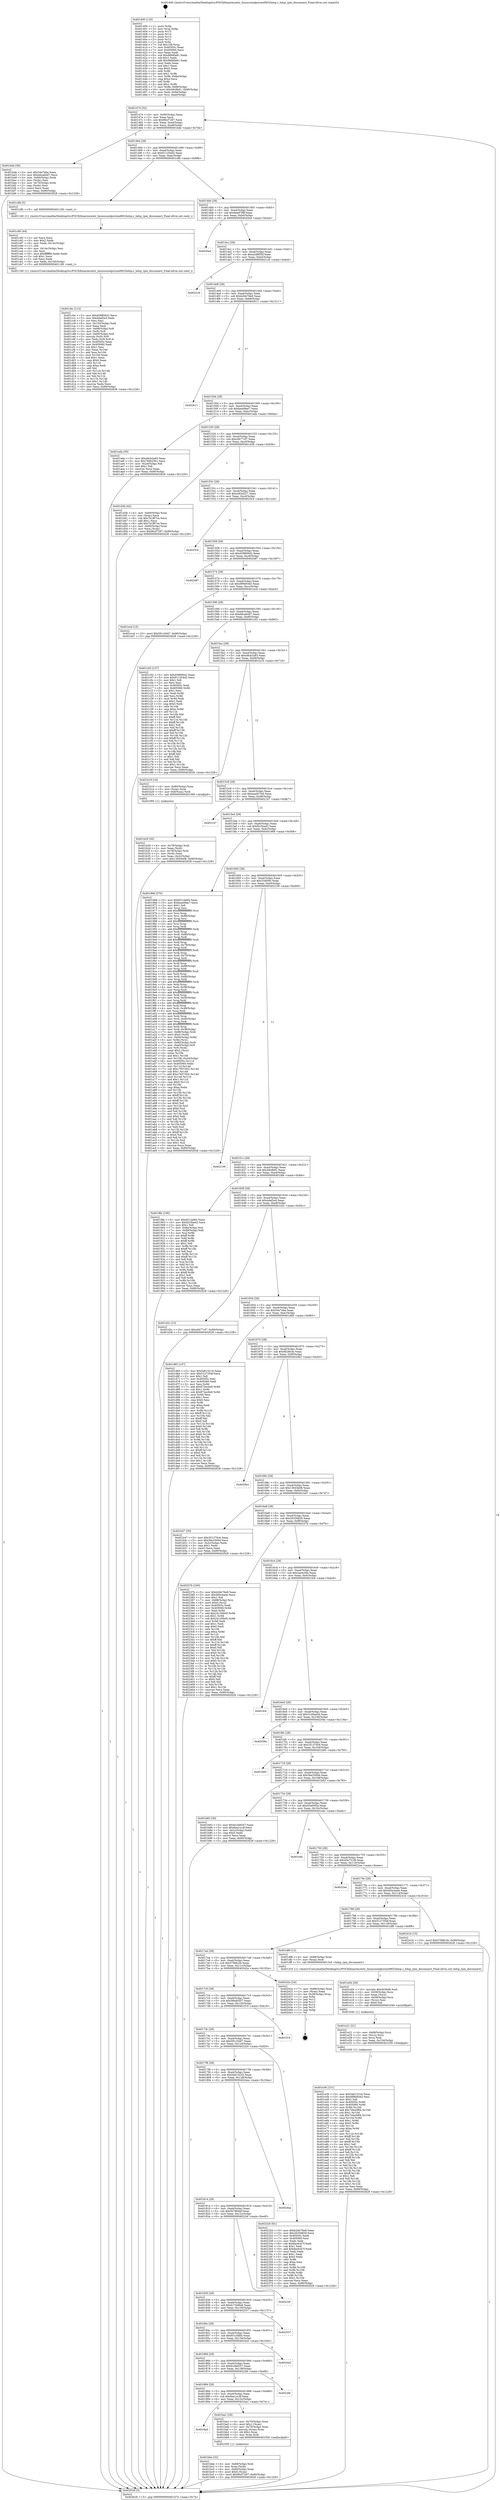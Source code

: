 digraph "0x401400" {
  label = "0x401400 (/mnt/c/Users/mathe/Desktop/tcc/POCII/binaries/extr_linuxsoundpcirme9652hdsp.c_hdsp_rpm_disconnect_Final-ollvm.out::main(0))"
  labelloc = "t"
  node[shape=record]

  Entry [label="",width=0.3,height=0.3,shape=circle,fillcolor=black,style=filled]
  "0x401474" [label="{
     0x401474 [32]\l
     | [instrs]\l
     &nbsp;&nbsp;0x401474 \<+6\>: mov -0x90(%rbp),%eax\l
     &nbsp;&nbsp;0x40147a \<+2\>: mov %eax,%ecx\l
     &nbsp;&nbsp;0x40147c \<+6\>: sub $0x90cf7287,%ecx\l
     &nbsp;&nbsp;0x401482 \<+6\>: mov %eax,-0xa4(%rbp)\l
     &nbsp;&nbsp;0x401488 \<+6\>: mov %ecx,-0xa8(%rbp)\l
     &nbsp;&nbsp;0x40148e \<+6\>: je 0000000000401bde \<main+0x7de\>\l
  }"]
  "0x401bde" [label="{
     0x401bde [36]\l
     | [instrs]\l
     &nbsp;&nbsp;0x401bde \<+5\>: mov $0x54e7eba,%eax\l
     &nbsp;&nbsp;0x401be3 \<+5\>: mov $0xddcab0d7,%ecx\l
     &nbsp;&nbsp;0x401be8 \<+4\>: mov -0x60(%rbp),%rdx\l
     &nbsp;&nbsp;0x401bec \<+2\>: mov (%rdx),%esi\l
     &nbsp;&nbsp;0x401bee \<+4\>: mov -0x70(%rbp),%rdx\l
     &nbsp;&nbsp;0x401bf2 \<+2\>: cmp (%rdx),%esi\l
     &nbsp;&nbsp;0x401bf4 \<+3\>: cmovl %ecx,%eax\l
     &nbsp;&nbsp;0x401bf7 \<+6\>: mov %eax,-0x90(%rbp)\l
     &nbsp;&nbsp;0x401bfd \<+5\>: jmp 0000000000402628 \<main+0x1228\>\l
  }"]
  "0x401494" [label="{
     0x401494 [28]\l
     | [instrs]\l
     &nbsp;&nbsp;0x401494 \<+5\>: jmp 0000000000401499 \<main+0x99\>\l
     &nbsp;&nbsp;0x401499 \<+6\>: mov -0xa4(%rbp),%eax\l
     &nbsp;&nbsp;0x40149f \<+5\>: sub $0x911254d2,%eax\l
     &nbsp;&nbsp;0x4014a4 \<+6\>: mov %eax,-0xac(%rbp)\l
     &nbsp;&nbsp;0x4014aa \<+6\>: je 0000000000401c8b \<main+0x88b\>\l
  }"]
  Exit [label="",width=0.3,height=0.3,shape=circle,fillcolor=black,style=filled,peripheries=2]
  "0x401c8b" [label="{
     0x401c8b [5]\l
     | [instrs]\l
     &nbsp;&nbsp;0x401c8b \<+5\>: call 0000000000401160 \<next_i\>\l
     | [calls]\l
     &nbsp;&nbsp;0x401160 \{1\} (/mnt/c/Users/mathe/Desktop/tcc/POCII/binaries/extr_linuxsoundpcirme9652hdsp.c_hdsp_rpm_disconnect_Final-ollvm.out::next_i)\l
  }"]
  "0x4014b0" [label="{
     0x4014b0 [28]\l
     | [instrs]\l
     &nbsp;&nbsp;0x4014b0 \<+5\>: jmp 00000000004014b5 \<main+0xb5\>\l
     &nbsp;&nbsp;0x4014b5 \<+6\>: mov -0xa4(%rbp),%eax\l
     &nbsp;&nbsp;0x4014bb \<+5\>: sub $0x9ea97f9f,%eax\l
     &nbsp;&nbsp;0x4014c0 \<+6\>: mov %eax,-0xb0(%rbp)\l
     &nbsp;&nbsp;0x4014c6 \<+6\>: je 00000000004020a4 \<main+0xca4\>\l
  }"]
  "0x401e36" [label="{
     0x401e36 [151]\l
     | [instrs]\l
     &nbsp;&nbsp;0x401e36 \<+5\>: mov $0x5a615216,%eax\l
     &nbsp;&nbsp;0x401e3b \<+5\>: mov $0xd99b93d3,%esi\l
     &nbsp;&nbsp;0x401e40 \<+2\>: mov $0x1,%dl\l
     &nbsp;&nbsp;0x401e42 \<+8\>: mov 0x40505c,%r8d\l
     &nbsp;&nbsp;0x401e4a \<+8\>: mov 0x405060,%r9d\l
     &nbsp;&nbsp;0x401e52 \<+3\>: mov %r8d,%r10d\l
     &nbsp;&nbsp;0x401e55 \<+7\>: add $0x7d4a5f94,%r10d\l
     &nbsp;&nbsp;0x401e5c \<+4\>: sub $0x1,%r10d\l
     &nbsp;&nbsp;0x401e60 \<+7\>: sub $0x7d4a5f94,%r10d\l
     &nbsp;&nbsp;0x401e67 \<+4\>: imul %r10d,%r8d\l
     &nbsp;&nbsp;0x401e6b \<+4\>: and $0x1,%r8d\l
     &nbsp;&nbsp;0x401e6f \<+4\>: cmp $0x0,%r8d\l
     &nbsp;&nbsp;0x401e73 \<+4\>: sete %r11b\l
     &nbsp;&nbsp;0x401e77 \<+4\>: cmp $0xa,%r9d\l
     &nbsp;&nbsp;0x401e7b \<+3\>: setl %bl\l
     &nbsp;&nbsp;0x401e7e \<+3\>: mov %r11b,%r14b\l
     &nbsp;&nbsp;0x401e81 \<+4\>: xor $0xff,%r14b\l
     &nbsp;&nbsp;0x401e85 \<+3\>: mov %bl,%r15b\l
     &nbsp;&nbsp;0x401e88 \<+4\>: xor $0xff,%r15b\l
     &nbsp;&nbsp;0x401e8c \<+3\>: xor $0x1,%dl\l
     &nbsp;&nbsp;0x401e8f \<+3\>: mov %r14b,%r12b\l
     &nbsp;&nbsp;0x401e92 \<+4\>: and $0xff,%r12b\l
     &nbsp;&nbsp;0x401e96 \<+3\>: and %dl,%r11b\l
     &nbsp;&nbsp;0x401e99 \<+3\>: mov %r15b,%r13b\l
     &nbsp;&nbsp;0x401e9c \<+4\>: and $0xff,%r13b\l
     &nbsp;&nbsp;0x401ea0 \<+2\>: and %dl,%bl\l
     &nbsp;&nbsp;0x401ea2 \<+3\>: or %r11b,%r12b\l
     &nbsp;&nbsp;0x401ea5 \<+3\>: or %bl,%r13b\l
     &nbsp;&nbsp;0x401ea8 \<+3\>: xor %r13b,%r12b\l
     &nbsp;&nbsp;0x401eab \<+3\>: or %r15b,%r14b\l
     &nbsp;&nbsp;0x401eae \<+4\>: xor $0xff,%r14b\l
     &nbsp;&nbsp;0x401eb2 \<+3\>: or $0x1,%dl\l
     &nbsp;&nbsp;0x401eb5 \<+3\>: and %dl,%r14b\l
     &nbsp;&nbsp;0x401eb8 \<+3\>: or %r14b,%r12b\l
     &nbsp;&nbsp;0x401ebb \<+4\>: test $0x1,%r12b\l
     &nbsp;&nbsp;0x401ebf \<+3\>: cmovne %esi,%eax\l
     &nbsp;&nbsp;0x401ec2 \<+6\>: mov %eax,-0x90(%rbp)\l
     &nbsp;&nbsp;0x401ec8 \<+5\>: jmp 0000000000402628 \<main+0x1228\>\l
  }"]
  "0x4020a4" [label="{
     0x4020a4\l
  }", style=dashed]
  "0x4014cc" [label="{
     0x4014cc [28]\l
     | [instrs]\l
     &nbsp;&nbsp;0x4014cc \<+5\>: jmp 00000000004014d1 \<main+0xd1\>\l
     &nbsp;&nbsp;0x4014d1 \<+6\>: mov -0xa4(%rbp),%eax\l
     &nbsp;&nbsp;0x4014d7 \<+5\>: sub $0xa2d9f55f,%eax\l
     &nbsp;&nbsp;0x4014dc \<+6\>: mov %eax,-0xb4(%rbp)\l
     &nbsp;&nbsp;0x4014e2 \<+6\>: je 00000000004021c6 \<main+0xdc6\>\l
  }"]
  "0x401e21" [label="{
     0x401e21 [21]\l
     | [instrs]\l
     &nbsp;&nbsp;0x401e21 \<+4\>: mov -0x68(%rbp),%rcx\l
     &nbsp;&nbsp;0x401e25 \<+3\>: mov (%rcx),%rcx\l
     &nbsp;&nbsp;0x401e28 \<+3\>: mov %rcx,%rdi\l
     &nbsp;&nbsp;0x401e2b \<+6\>: mov %eax,-0x154(%rbp)\l
     &nbsp;&nbsp;0x401e31 \<+5\>: call 0000000000401030 \<free@plt\>\l
     | [calls]\l
     &nbsp;&nbsp;0x401030 \{1\} (unknown)\l
  }"]
  "0x4021c6" [label="{
     0x4021c6\l
  }", style=dashed]
  "0x4014e8" [label="{
     0x4014e8 [28]\l
     | [instrs]\l
     &nbsp;&nbsp;0x4014e8 \<+5\>: jmp 00000000004014ed \<main+0xed\>\l
     &nbsp;&nbsp;0x4014ed \<+6\>: mov -0xa4(%rbp),%eax\l
     &nbsp;&nbsp;0x4014f3 \<+5\>: sub $0xb2bb76e9,%eax\l
     &nbsp;&nbsp;0x4014f8 \<+6\>: mov %eax,-0xb8(%rbp)\l
     &nbsp;&nbsp;0x4014fe \<+6\>: je 0000000000402611 \<main+0x1211\>\l
  }"]
  "0x401e04" [label="{
     0x401e04 [29]\l
     | [instrs]\l
     &nbsp;&nbsp;0x401e04 \<+10\>: movabs $0x4030d6,%rdi\l
     &nbsp;&nbsp;0x401e0e \<+4\>: mov -0x58(%rbp),%rcx\l
     &nbsp;&nbsp;0x401e12 \<+2\>: mov %eax,(%rcx)\l
     &nbsp;&nbsp;0x401e14 \<+4\>: mov -0x58(%rbp),%rcx\l
     &nbsp;&nbsp;0x401e18 \<+2\>: mov (%rcx),%esi\l
     &nbsp;&nbsp;0x401e1a \<+2\>: mov $0x0,%al\l
     &nbsp;&nbsp;0x401e1c \<+5\>: call 0000000000401040 \<printf@plt\>\l
     | [calls]\l
     &nbsp;&nbsp;0x401040 \{1\} (unknown)\l
  }"]
  "0x402611" [label="{
     0x402611\l
  }", style=dashed]
  "0x401504" [label="{
     0x401504 [28]\l
     | [instrs]\l
     &nbsp;&nbsp;0x401504 \<+5\>: jmp 0000000000401509 \<main+0x109\>\l
     &nbsp;&nbsp;0x401509 \<+6\>: mov -0xa4(%rbp),%eax\l
     &nbsp;&nbsp;0x40150f \<+5\>: sub $0xbea09ee7,%eax\l
     &nbsp;&nbsp;0x401514 \<+6\>: mov %eax,-0xbc(%rbp)\l
     &nbsp;&nbsp;0x40151a \<+6\>: je 0000000000401ada \<main+0x6da\>\l
  }"]
  "0x401cbc" [label="{
     0x401cbc [112]\l
     | [instrs]\l
     &nbsp;&nbsp;0x401cbc \<+5\>: mov $0xd3980642,%ecx\l
     &nbsp;&nbsp;0x401cc1 \<+5\>: mov $0x4daf2e4,%edx\l
     &nbsp;&nbsp;0x401cc6 \<+2\>: xor %esi,%esi\l
     &nbsp;&nbsp;0x401cc8 \<+6\>: mov -0x150(%rbp),%edi\l
     &nbsp;&nbsp;0x401cce \<+3\>: imul %eax,%edi\l
     &nbsp;&nbsp;0x401cd1 \<+4\>: mov -0x68(%rbp),%r8\l
     &nbsp;&nbsp;0x401cd5 \<+3\>: mov (%r8),%r8\l
     &nbsp;&nbsp;0x401cd8 \<+4\>: mov -0x60(%rbp),%r9\l
     &nbsp;&nbsp;0x401cdc \<+3\>: movslq (%r9),%r9\l
     &nbsp;&nbsp;0x401cdf \<+4\>: mov %edi,(%r8,%r9,4)\l
     &nbsp;&nbsp;0x401ce3 \<+7\>: mov 0x40505c,%eax\l
     &nbsp;&nbsp;0x401cea \<+7\>: mov 0x405060,%edi\l
     &nbsp;&nbsp;0x401cf1 \<+3\>: sub $0x1,%esi\l
     &nbsp;&nbsp;0x401cf4 \<+3\>: mov %eax,%r10d\l
     &nbsp;&nbsp;0x401cf7 \<+3\>: add %esi,%r10d\l
     &nbsp;&nbsp;0x401cfa \<+4\>: imul %r10d,%eax\l
     &nbsp;&nbsp;0x401cfe \<+3\>: and $0x1,%eax\l
     &nbsp;&nbsp;0x401d01 \<+3\>: cmp $0x0,%eax\l
     &nbsp;&nbsp;0x401d04 \<+4\>: sete %r11b\l
     &nbsp;&nbsp;0x401d08 \<+3\>: cmp $0xa,%edi\l
     &nbsp;&nbsp;0x401d0b \<+3\>: setl %bl\l
     &nbsp;&nbsp;0x401d0e \<+3\>: mov %r11b,%r14b\l
     &nbsp;&nbsp;0x401d11 \<+3\>: and %bl,%r14b\l
     &nbsp;&nbsp;0x401d14 \<+3\>: xor %bl,%r11b\l
     &nbsp;&nbsp;0x401d17 \<+3\>: or %r11b,%r14b\l
     &nbsp;&nbsp;0x401d1a \<+4\>: test $0x1,%r14b\l
     &nbsp;&nbsp;0x401d1e \<+3\>: cmovne %edx,%ecx\l
     &nbsp;&nbsp;0x401d21 \<+6\>: mov %ecx,-0x90(%rbp)\l
     &nbsp;&nbsp;0x401d27 \<+5\>: jmp 0000000000402628 \<main+0x1228\>\l
  }"]
  "0x401ada" [label="{
     0x401ada [30]\l
     | [instrs]\l
     &nbsp;&nbsp;0x401ada \<+5\>: mov $0xe8cb2a83,%eax\l
     &nbsp;&nbsp;0x401adf \<+5\>: mov $0x79db2561,%ecx\l
     &nbsp;&nbsp;0x401ae4 \<+3\>: mov -0x2d(%rbp),%dl\l
     &nbsp;&nbsp;0x401ae7 \<+3\>: test $0x1,%dl\l
     &nbsp;&nbsp;0x401aea \<+3\>: cmovne %ecx,%eax\l
     &nbsp;&nbsp;0x401aed \<+6\>: mov %eax,-0x90(%rbp)\l
     &nbsp;&nbsp;0x401af3 \<+5\>: jmp 0000000000402628 \<main+0x1228\>\l
  }"]
  "0x401520" [label="{
     0x401520 [28]\l
     | [instrs]\l
     &nbsp;&nbsp;0x401520 \<+5\>: jmp 0000000000401525 \<main+0x125\>\l
     &nbsp;&nbsp;0x401525 \<+6\>: mov -0xa4(%rbp),%eax\l
     &nbsp;&nbsp;0x40152b \<+5\>: sub $0xc9477cf7,%eax\l
     &nbsp;&nbsp;0x401530 \<+6\>: mov %eax,-0xc0(%rbp)\l
     &nbsp;&nbsp;0x401536 \<+6\>: je 0000000000401d3b \<main+0x93b\>\l
  }"]
  "0x401c90" [label="{
     0x401c90 [44]\l
     | [instrs]\l
     &nbsp;&nbsp;0x401c90 \<+2\>: xor %ecx,%ecx\l
     &nbsp;&nbsp;0x401c92 \<+5\>: mov $0x2,%edx\l
     &nbsp;&nbsp;0x401c97 \<+6\>: mov %edx,-0x14c(%rbp)\l
     &nbsp;&nbsp;0x401c9d \<+1\>: cltd\l
     &nbsp;&nbsp;0x401c9e \<+6\>: mov -0x14c(%rbp),%esi\l
     &nbsp;&nbsp;0x401ca4 \<+2\>: idiv %esi\l
     &nbsp;&nbsp;0x401ca6 \<+6\>: imul $0xfffffffe,%edx,%edx\l
     &nbsp;&nbsp;0x401cac \<+3\>: sub $0x1,%ecx\l
     &nbsp;&nbsp;0x401caf \<+2\>: sub %ecx,%edx\l
     &nbsp;&nbsp;0x401cb1 \<+6\>: mov %edx,-0x150(%rbp)\l
     &nbsp;&nbsp;0x401cb7 \<+5\>: call 0000000000401160 \<next_i\>\l
     | [calls]\l
     &nbsp;&nbsp;0x401160 \{1\} (/mnt/c/Users/mathe/Desktop/tcc/POCII/binaries/extr_linuxsoundpcirme9652hdsp.c_hdsp_rpm_disconnect_Final-ollvm.out::next_i)\l
  }"]
  "0x401d3b" [label="{
     0x401d3b [42]\l
     | [instrs]\l
     &nbsp;&nbsp;0x401d3b \<+4\>: mov -0x60(%rbp),%rax\l
     &nbsp;&nbsp;0x401d3f \<+2\>: mov (%rax),%ecx\l
     &nbsp;&nbsp;0x401d41 \<+6\>: sub $0x7b1f87ce,%ecx\l
     &nbsp;&nbsp;0x401d47 \<+3\>: add $0x1,%ecx\l
     &nbsp;&nbsp;0x401d4a \<+6\>: add $0x7b1f87ce,%ecx\l
     &nbsp;&nbsp;0x401d50 \<+4\>: mov -0x60(%rbp),%rax\l
     &nbsp;&nbsp;0x401d54 \<+2\>: mov %ecx,(%rax)\l
     &nbsp;&nbsp;0x401d56 \<+10\>: movl $0x90cf7287,-0x90(%rbp)\l
     &nbsp;&nbsp;0x401d60 \<+5\>: jmp 0000000000402628 \<main+0x1228\>\l
  }"]
  "0x40153c" [label="{
     0x40153c [28]\l
     | [instrs]\l
     &nbsp;&nbsp;0x40153c \<+5\>: jmp 0000000000401541 \<main+0x141\>\l
     &nbsp;&nbsp;0x401541 \<+6\>: mov -0xa4(%rbp),%eax\l
     &nbsp;&nbsp;0x401547 \<+5\>: sub $0xce62d227,%eax\l
     &nbsp;&nbsp;0x40154c \<+6\>: mov %eax,-0xc4(%rbp)\l
     &nbsp;&nbsp;0x401552 \<+6\>: je 00000000004025c4 \<main+0x11c4\>\l
  }"]
  "0x401bbe" [label="{
     0x401bbe [32]\l
     | [instrs]\l
     &nbsp;&nbsp;0x401bbe \<+4\>: mov -0x68(%rbp),%rdi\l
     &nbsp;&nbsp;0x401bc2 \<+3\>: mov %rax,(%rdi)\l
     &nbsp;&nbsp;0x401bc5 \<+4\>: mov -0x60(%rbp),%rax\l
     &nbsp;&nbsp;0x401bc9 \<+6\>: movl $0x0,(%rax)\l
     &nbsp;&nbsp;0x401bcf \<+10\>: movl $0x90cf7287,-0x90(%rbp)\l
     &nbsp;&nbsp;0x401bd9 \<+5\>: jmp 0000000000402628 \<main+0x1228\>\l
  }"]
  "0x4025c4" [label="{
     0x4025c4\l
  }", style=dashed]
  "0x401558" [label="{
     0x401558 [28]\l
     | [instrs]\l
     &nbsp;&nbsp;0x401558 \<+5\>: jmp 000000000040155d \<main+0x15d\>\l
     &nbsp;&nbsp;0x40155d \<+6\>: mov -0xa4(%rbp),%eax\l
     &nbsp;&nbsp;0x401563 \<+5\>: sub $0xd3980642,%eax\l
     &nbsp;&nbsp;0x401568 \<+6\>: mov %eax,-0xc8(%rbp)\l
     &nbsp;&nbsp;0x40156e \<+6\>: je 0000000000402487 \<main+0x1087\>\l
  }"]
  "0x4018a0" [label="{
     0x4018a0\l
  }", style=dashed]
  "0x402487" [label="{
     0x402487\l
  }", style=dashed]
  "0x401574" [label="{
     0x401574 [28]\l
     | [instrs]\l
     &nbsp;&nbsp;0x401574 \<+5\>: jmp 0000000000401579 \<main+0x179\>\l
     &nbsp;&nbsp;0x401579 \<+6\>: mov -0xa4(%rbp),%eax\l
     &nbsp;&nbsp;0x40157f \<+5\>: sub $0xd99b93d3,%eax\l
     &nbsp;&nbsp;0x401584 \<+6\>: mov %eax,-0xcc(%rbp)\l
     &nbsp;&nbsp;0x40158a \<+6\>: je 0000000000401ecd \<main+0xacd\>\l
  }"]
  "0x401ba1" [label="{
     0x401ba1 [29]\l
     | [instrs]\l
     &nbsp;&nbsp;0x401ba1 \<+4\>: mov -0x70(%rbp),%rax\l
     &nbsp;&nbsp;0x401ba5 \<+6\>: movl $0x1,(%rax)\l
     &nbsp;&nbsp;0x401bab \<+4\>: mov -0x70(%rbp),%rax\l
     &nbsp;&nbsp;0x401baf \<+3\>: movslq (%rax),%rax\l
     &nbsp;&nbsp;0x401bb2 \<+4\>: shl $0x2,%rax\l
     &nbsp;&nbsp;0x401bb6 \<+3\>: mov %rax,%rdi\l
     &nbsp;&nbsp;0x401bb9 \<+5\>: call 0000000000401050 \<malloc@plt\>\l
     | [calls]\l
     &nbsp;&nbsp;0x401050 \{1\} (unknown)\l
  }"]
  "0x401ecd" [label="{
     0x401ecd [15]\l
     | [instrs]\l
     &nbsp;&nbsp;0x401ecd \<+10\>: movl $0x591c5d47,-0x90(%rbp)\l
     &nbsp;&nbsp;0x401ed7 \<+5\>: jmp 0000000000402628 \<main+0x1228\>\l
  }"]
  "0x401590" [label="{
     0x401590 [28]\l
     | [instrs]\l
     &nbsp;&nbsp;0x401590 \<+5\>: jmp 0000000000401595 \<main+0x195\>\l
     &nbsp;&nbsp;0x401595 \<+6\>: mov -0xa4(%rbp),%eax\l
     &nbsp;&nbsp;0x40159b \<+5\>: sub $0xddcab0d7,%eax\l
     &nbsp;&nbsp;0x4015a0 \<+6\>: mov %eax,-0xd0(%rbp)\l
     &nbsp;&nbsp;0x4015a6 \<+6\>: je 0000000000401c02 \<main+0x802\>\l
  }"]
  "0x401884" [label="{
     0x401884 [28]\l
     | [instrs]\l
     &nbsp;&nbsp;0x401884 \<+5\>: jmp 0000000000401889 \<main+0x489\>\l
     &nbsp;&nbsp;0x401889 \<+6\>: mov -0xa4(%rbp),%eax\l
     &nbsp;&nbsp;0x40188f \<+5\>: sub $0x6ea1cc3f,%eax\l
     &nbsp;&nbsp;0x401894 \<+6\>: mov %eax,-0x13c(%rbp)\l
     &nbsp;&nbsp;0x40189a \<+6\>: je 0000000000401ba1 \<main+0x7a1\>\l
  }"]
  "0x401c02" [label="{
     0x401c02 [137]\l
     | [instrs]\l
     &nbsp;&nbsp;0x401c02 \<+5\>: mov $0xd3980642,%eax\l
     &nbsp;&nbsp;0x401c07 \<+5\>: mov $0x911254d2,%ecx\l
     &nbsp;&nbsp;0x401c0c \<+2\>: mov $0x1,%dl\l
     &nbsp;&nbsp;0x401c0e \<+2\>: xor %esi,%esi\l
     &nbsp;&nbsp;0x401c10 \<+7\>: mov 0x40505c,%edi\l
     &nbsp;&nbsp;0x401c17 \<+8\>: mov 0x405060,%r8d\l
     &nbsp;&nbsp;0x401c1f \<+3\>: sub $0x1,%esi\l
     &nbsp;&nbsp;0x401c22 \<+3\>: mov %edi,%r9d\l
     &nbsp;&nbsp;0x401c25 \<+3\>: add %esi,%r9d\l
     &nbsp;&nbsp;0x401c28 \<+4\>: imul %r9d,%edi\l
     &nbsp;&nbsp;0x401c2c \<+3\>: and $0x1,%edi\l
     &nbsp;&nbsp;0x401c2f \<+3\>: cmp $0x0,%edi\l
     &nbsp;&nbsp;0x401c32 \<+4\>: sete %r10b\l
     &nbsp;&nbsp;0x401c36 \<+4\>: cmp $0xa,%r8d\l
     &nbsp;&nbsp;0x401c3a \<+4\>: setl %r11b\l
     &nbsp;&nbsp;0x401c3e \<+3\>: mov %r10b,%bl\l
     &nbsp;&nbsp;0x401c41 \<+3\>: xor $0xff,%bl\l
     &nbsp;&nbsp;0x401c44 \<+3\>: mov %r11b,%r14b\l
     &nbsp;&nbsp;0x401c47 \<+4\>: xor $0xff,%r14b\l
     &nbsp;&nbsp;0x401c4b \<+3\>: xor $0x1,%dl\l
     &nbsp;&nbsp;0x401c4e \<+3\>: mov %bl,%r15b\l
     &nbsp;&nbsp;0x401c51 \<+4\>: and $0xff,%r15b\l
     &nbsp;&nbsp;0x401c55 \<+3\>: and %dl,%r10b\l
     &nbsp;&nbsp;0x401c58 \<+3\>: mov %r14b,%r12b\l
     &nbsp;&nbsp;0x401c5b \<+4\>: and $0xff,%r12b\l
     &nbsp;&nbsp;0x401c5f \<+3\>: and %dl,%r11b\l
     &nbsp;&nbsp;0x401c62 \<+3\>: or %r10b,%r15b\l
     &nbsp;&nbsp;0x401c65 \<+3\>: or %r11b,%r12b\l
     &nbsp;&nbsp;0x401c68 \<+3\>: xor %r12b,%r15b\l
     &nbsp;&nbsp;0x401c6b \<+3\>: or %r14b,%bl\l
     &nbsp;&nbsp;0x401c6e \<+3\>: xor $0xff,%bl\l
     &nbsp;&nbsp;0x401c71 \<+3\>: or $0x1,%dl\l
     &nbsp;&nbsp;0x401c74 \<+2\>: and %dl,%bl\l
     &nbsp;&nbsp;0x401c76 \<+3\>: or %bl,%r15b\l
     &nbsp;&nbsp;0x401c79 \<+4\>: test $0x1,%r15b\l
     &nbsp;&nbsp;0x401c7d \<+3\>: cmovne %ecx,%eax\l
     &nbsp;&nbsp;0x401c80 \<+6\>: mov %eax,-0x90(%rbp)\l
     &nbsp;&nbsp;0x401c86 \<+5\>: jmp 0000000000402628 \<main+0x1228\>\l
  }"]
  "0x4015ac" [label="{
     0x4015ac [28]\l
     | [instrs]\l
     &nbsp;&nbsp;0x4015ac \<+5\>: jmp 00000000004015b1 \<main+0x1b1\>\l
     &nbsp;&nbsp;0x4015b1 \<+6\>: mov -0xa4(%rbp),%eax\l
     &nbsp;&nbsp;0x4015b7 \<+5\>: sub $0xe8cb2a83,%eax\l
     &nbsp;&nbsp;0x4015bc \<+6\>: mov %eax,-0xd4(%rbp)\l
     &nbsp;&nbsp;0x4015c2 \<+6\>: je 0000000000401b19 \<main+0x719\>\l
  }"]
  "0x4022fd" [label="{
     0x4022fd\l
  }", style=dashed]
  "0x401b19" [label="{
     0x401b19 [16]\l
     | [instrs]\l
     &nbsp;&nbsp;0x401b19 \<+4\>: mov -0x80(%rbp),%rax\l
     &nbsp;&nbsp;0x401b1d \<+3\>: mov (%rax),%rax\l
     &nbsp;&nbsp;0x401b20 \<+4\>: mov 0x8(%rax),%rdi\l
     &nbsp;&nbsp;0x401b24 \<+5\>: call 0000000000401060 \<atoi@plt\>\l
     | [calls]\l
     &nbsp;&nbsp;0x401060 \{1\} (unknown)\l
  }"]
  "0x4015c8" [label="{
     0x4015c8 [28]\l
     | [instrs]\l
     &nbsp;&nbsp;0x4015c8 \<+5\>: jmp 00000000004015cd \<main+0x1cd\>\l
     &nbsp;&nbsp;0x4015cd \<+6\>: mov -0xa4(%rbp),%eax\l
     &nbsp;&nbsp;0x4015d3 \<+5\>: sub $0xeae927e6,%eax\l
     &nbsp;&nbsp;0x4015d8 \<+6\>: mov %eax,-0xd8(%rbp)\l
     &nbsp;&nbsp;0x4015de \<+6\>: je 00000000004021b7 \<main+0xdb7\>\l
  }"]
  "0x401868" [label="{
     0x401868 [28]\l
     | [instrs]\l
     &nbsp;&nbsp;0x401868 \<+5\>: jmp 000000000040186d \<main+0x46d\>\l
     &nbsp;&nbsp;0x40186d \<+6\>: mov -0xa4(%rbp),%eax\l
     &nbsp;&nbsp;0x401873 \<+5\>: sub $0x6c2b6557,%eax\l
     &nbsp;&nbsp;0x401878 \<+6\>: mov %eax,-0x138(%rbp)\l
     &nbsp;&nbsp;0x40187e \<+6\>: je 00000000004022fd \<main+0xefd\>\l
  }"]
  "0x4021b7" [label="{
     0x4021b7\l
  }", style=dashed]
  "0x4015e4" [label="{
     0x4015e4 [28]\l
     | [instrs]\l
     &nbsp;&nbsp;0x4015e4 \<+5\>: jmp 00000000004015e9 \<main+0x1e9\>\l
     &nbsp;&nbsp;0x4015e9 \<+6\>: mov -0xa4(%rbp),%eax\l
     &nbsp;&nbsp;0x4015ef \<+5\>: sub $0xf2c5ba42,%eax\l
     &nbsp;&nbsp;0x4015f4 \<+6\>: mov %eax,-0xdc(%rbp)\l
     &nbsp;&nbsp;0x4015fa \<+6\>: je 0000000000401968 \<main+0x568\>\l
  }"]
  "0x402442" [label="{
     0x402442\l
  }", style=dashed]
  "0x401968" [label="{
     0x401968 [370]\l
     | [instrs]\l
     &nbsp;&nbsp;0x401968 \<+5\>: mov $0x651cbfd4,%eax\l
     &nbsp;&nbsp;0x40196d \<+5\>: mov $0xbea09ee7,%ecx\l
     &nbsp;&nbsp;0x401972 \<+2\>: mov $0x1,%dl\l
     &nbsp;&nbsp;0x401974 \<+3\>: mov %rsp,%rsi\l
     &nbsp;&nbsp;0x401977 \<+4\>: add $0xfffffffffffffff0,%rsi\l
     &nbsp;&nbsp;0x40197b \<+3\>: mov %rsi,%rsp\l
     &nbsp;&nbsp;0x40197e \<+7\>: mov %rsi,-0x88(%rbp)\l
     &nbsp;&nbsp;0x401985 \<+3\>: mov %rsp,%rsi\l
     &nbsp;&nbsp;0x401988 \<+4\>: add $0xfffffffffffffff0,%rsi\l
     &nbsp;&nbsp;0x40198c \<+3\>: mov %rsi,%rsp\l
     &nbsp;&nbsp;0x40198f \<+3\>: mov %rsp,%rdi\l
     &nbsp;&nbsp;0x401992 \<+4\>: add $0xfffffffffffffff0,%rdi\l
     &nbsp;&nbsp;0x401996 \<+3\>: mov %rdi,%rsp\l
     &nbsp;&nbsp;0x401999 \<+4\>: mov %rdi,-0x80(%rbp)\l
     &nbsp;&nbsp;0x40199d \<+3\>: mov %rsp,%rdi\l
     &nbsp;&nbsp;0x4019a0 \<+4\>: add $0xfffffffffffffff0,%rdi\l
     &nbsp;&nbsp;0x4019a4 \<+3\>: mov %rdi,%rsp\l
     &nbsp;&nbsp;0x4019a7 \<+4\>: mov %rdi,-0x78(%rbp)\l
     &nbsp;&nbsp;0x4019ab \<+3\>: mov %rsp,%rdi\l
     &nbsp;&nbsp;0x4019ae \<+4\>: add $0xfffffffffffffff0,%rdi\l
     &nbsp;&nbsp;0x4019b2 \<+3\>: mov %rdi,%rsp\l
     &nbsp;&nbsp;0x4019b5 \<+4\>: mov %rdi,-0x70(%rbp)\l
     &nbsp;&nbsp;0x4019b9 \<+3\>: mov %rsp,%rdi\l
     &nbsp;&nbsp;0x4019bc \<+4\>: add $0xfffffffffffffff0,%rdi\l
     &nbsp;&nbsp;0x4019c0 \<+3\>: mov %rdi,%rsp\l
     &nbsp;&nbsp;0x4019c3 \<+4\>: mov %rdi,-0x68(%rbp)\l
     &nbsp;&nbsp;0x4019c7 \<+3\>: mov %rsp,%rdi\l
     &nbsp;&nbsp;0x4019ca \<+4\>: add $0xfffffffffffffff0,%rdi\l
     &nbsp;&nbsp;0x4019ce \<+3\>: mov %rdi,%rsp\l
     &nbsp;&nbsp;0x4019d1 \<+4\>: mov %rdi,-0x60(%rbp)\l
     &nbsp;&nbsp;0x4019d5 \<+3\>: mov %rsp,%rdi\l
     &nbsp;&nbsp;0x4019d8 \<+4\>: add $0xfffffffffffffff0,%rdi\l
     &nbsp;&nbsp;0x4019dc \<+3\>: mov %rdi,%rsp\l
     &nbsp;&nbsp;0x4019df \<+4\>: mov %rdi,-0x58(%rbp)\l
     &nbsp;&nbsp;0x4019e3 \<+3\>: mov %rsp,%rdi\l
     &nbsp;&nbsp;0x4019e6 \<+4\>: add $0xfffffffffffffff0,%rdi\l
     &nbsp;&nbsp;0x4019ea \<+3\>: mov %rdi,%rsp\l
     &nbsp;&nbsp;0x4019ed \<+4\>: mov %rdi,-0x50(%rbp)\l
     &nbsp;&nbsp;0x4019f1 \<+3\>: mov %rsp,%rdi\l
     &nbsp;&nbsp;0x4019f4 \<+4\>: add $0xfffffffffffffff0,%rdi\l
     &nbsp;&nbsp;0x4019f8 \<+3\>: mov %rdi,%rsp\l
     &nbsp;&nbsp;0x4019fb \<+4\>: mov %rdi,-0x48(%rbp)\l
     &nbsp;&nbsp;0x4019ff \<+3\>: mov %rsp,%rdi\l
     &nbsp;&nbsp;0x401a02 \<+4\>: add $0xfffffffffffffff0,%rdi\l
     &nbsp;&nbsp;0x401a06 \<+3\>: mov %rdi,%rsp\l
     &nbsp;&nbsp;0x401a09 \<+4\>: mov %rdi,-0x40(%rbp)\l
     &nbsp;&nbsp;0x401a0d \<+3\>: mov %rsp,%rdi\l
     &nbsp;&nbsp;0x401a10 \<+4\>: add $0xfffffffffffffff0,%rdi\l
     &nbsp;&nbsp;0x401a14 \<+3\>: mov %rdi,%rsp\l
     &nbsp;&nbsp;0x401a17 \<+4\>: mov %rdi,-0x38(%rbp)\l
     &nbsp;&nbsp;0x401a1b \<+7\>: mov -0x88(%rbp),%rdi\l
     &nbsp;&nbsp;0x401a22 \<+6\>: movl $0x0,(%rdi)\l
     &nbsp;&nbsp;0x401a28 \<+7\>: mov -0x94(%rbp),%r8d\l
     &nbsp;&nbsp;0x401a2f \<+3\>: mov %r8d,(%rsi)\l
     &nbsp;&nbsp;0x401a32 \<+4\>: mov -0x80(%rbp),%rdi\l
     &nbsp;&nbsp;0x401a36 \<+7\>: mov -0xa0(%rbp),%r9\l
     &nbsp;&nbsp;0x401a3d \<+3\>: mov %r9,(%rdi)\l
     &nbsp;&nbsp;0x401a40 \<+3\>: cmpl $0x2,(%rsi)\l
     &nbsp;&nbsp;0x401a43 \<+4\>: setne %r10b\l
     &nbsp;&nbsp;0x401a47 \<+4\>: and $0x1,%r10b\l
     &nbsp;&nbsp;0x401a4b \<+4\>: mov %r10b,-0x2d(%rbp)\l
     &nbsp;&nbsp;0x401a4f \<+8\>: mov 0x40505c,%r11d\l
     &nbsp;&nbsp;0x401a57 \<+7\>: mov 0x405060,%ebx\l
     &nbsp;&nbsp;0x401a5e \<+3\>: mov %r11d,%r14d\l
     &nbsp;&nbsp;0x401a61 \<+7\>: sub $0xc7837402,%r14d\l
     &nbsp;&nbsp;0x401a68 \<+4\>: sub $0x1,%r14d\l
     &nbsp;&nbsp;0x401a6c \<+7\>: add $0xc7837402,%r14d\l
     &nbsp;&nbsp;0x401a73 \<+4\>: imul %r14d,%r11d\l
     &nbsp;&nbsp;0x401a77 \<+4\>: and $0x1,%r11d\l
     &nbsp;&nbsp;0x401a7b \<+4\>: cmp $0x0,%r11d\l
     &nbsp;&nbsp;0x401a7f \<+4\>: sete %r10b\l
     &nbsp;&nbsp;0x401a83 \<+3\>: cmp $0xa,%ebx\l
     &nbsp;&nbsp;0x401a86 \<+4\>: setl %r15b\l
     &nbsp;&nbsp;0x401a8a \<+3\>: mov %r10b,%r12b\l
     &nbsp;&nbsp;0x401a8d \<+4\>: xor $0xff,%r12b\l
     &nbsp;&nbsp;0x401a91 \<+3\>: mov %r15b,%r13b\l
     &nbsp;&nbsp;0x401a94 \<+4\>: xor $0xff,%r13b\l
     &nbsp;&nbsp;0x401a98 \<+3\>: xor $0x0,%dl\l
     &nbsp;&nbsp;0x401a9b \<+3\>: mov %r12b,%sil\l
     &nbsp;&nbsp;0x401a9e \<+4\>: and $0x0,%sil\l
     &nbsp;&nbsp;0x401aa2 \<+3\>: and %dl,%r10b\l
     &nbsp;&nbsp;0x401aa5 \<+3\>: mov %r13b,%dil\l
     &nbsp;&nbsp;0x401aa8 \<+4\>: and $0x0,%dil\l
     &nbsp;&nbsp;0x401aac \<+3\>: and %dl,%r15b\l
     &nbsp;&nbsp;0x401aaf \<+3\>: or %r10b,%sil\l
     &nbsp;&nbsp;0x401ab2 \<+3\>: or %r15b,%dil\l
     &nbsp;&nbsp;0x401ab5 \<+3\>: xor %dil,%sil\l
     &nbsp;&nbsp;0x401ab8 \<+3\>: or %r13b,%r12b\l
     &nbsp;&nbsp;0x401abb \<+4\>: xor $0xff,%r12b\l
     &nbsp;&nbsp;0x401abf \<+3\>: or $0x0,%dl\l
     &nbsp;&nbsp;0x401ac2 \<+3\>: and %dl,%r12b\l
     &nbsp;&nbsp;0x401ac5 \<+3\>: or %r12b,%sil\l
     &nbsp;&nbsp;0x401ac8 \<+4\>: test $0x1,%sil\l
     &nbsp;&nbsp;0x401acc \<+3\>: cmovne %ecx,%eax\l
     &nbsp;&nbsp;0x401acf \<+6\>: mov %eax,-0x90(%rbp)\l
     &nbsp;&nbsp;0x401ad5 \<+5\>: jmp 0000000000402628 \<main+0x1228\>\l
  }"]
  "0x401600" [label="{
     0x401600 [28]\l
     | [instrs]\l
     &nbsp;&nbsp;0x401600 \<+5\>: jmp 0000000000401605 \<main+0x205\>\l
     &nbsp;&nbsp;0x401605 \<+6\>: mov -0xa4(%rbp),%eax\l
     &nbsp;&nbsp;0x40160b \<+5\>: sub $0x33400fc,%eax\l
     &nbsp;&nbsp;0x401610 \<+6\>: mov %eax,-0xe0(%rbp)\l
     &nbsp;&nbsp;0x401616 \<+6\>: je 0000000000402109 \<main+0xd09\>\l
  }"]
  "0x40184c" [label="{
     0x40184c [28]\l
     | [instrs]\l
     &nbsp;&nbsp;0x40184c \<+5\>: jmp 0000000000401851 \<main+0x451\>\l
     &nbsp;&nbsp;0x401851 \<+6\>: mov -0xa4(%rbp),%eax\l
     &nbsp;&nbsp;0x401857 \<+5\>: sub $0x651cbfd4,%eax\l
     &nbsp;&nbsp;0x40185c \<+6\>: mov %eax,-0x134(%rbp)\l
     &nbsp;&nbsp;0x401862 \<+6\>: je 0000000000402442 \<main+0x1042\>\l
  }"]
  "0x402109" [label="{
     0x402109\l
  }", style=dashed]
  "0x40161c" [label="{
     0x40161c [28]\l
     | [instrs]\l
     &nbsp;&nbsp;0x40161c \<+5\>: jmp 0000000000401621 \<main+0x221\>\l
     &nbsp;&nbsp;0x401621 \<+6\>: mov -0xa4(%rbp),%eax\l
     &nbsp;&nbsp;0x401627 \<+5\>: sub $0x49c9b61,%eax\l
     &nbsp;&nbsp;0x40162c \<+6\>: mov %eax,-0xe4(%rbp)\l
     &nbsp;&nbsp;0x401632 \<+6\>: je 00000000004018fe \<main+0x4fe\>\l
  }"]
  "0x402537" [label="{
     0x402537\l
  }", style=dashed]
  "0x4018fe" [label="{
     0x4018fe [106]\l
     | [instrs]\l
     &nbsp;&nbsp;0x4018fe \<+5\>: mov $0x651cbfd4,%eax\l
     &nbsp;&nbsp;0x401903 \<+5\>: mov $0xf2c5ba42,%ecx\l
     &nbsp;&nbsp;0x401908 \<+2\>: mov $0x1,%dl\l
     &nbsp;&nbsp;0x40190a \<+7\>: mov -0x8a(%rbp),%sil\l
     &nbsp;&nbsp;0x401911 \<+7\>: mov -0x89(%rbp),%dil\l
     &nbsp;&nbsp;0x401918 \<+3\>: mov %sil,%r8b\l
     &nbsp;&nbsp;0x40191b \<+4\>: xor $0xff,%r8b\l
     &nbsp;&nbsp;0x40191f \<+3\>: mov %dil,%r9b\l
     &nbsp;&nbsp;0x401922 \<+4\>: xor $0xff,%r9b\l
     &nbsp;&nbsp;0x401926 \<+3\>: xor $0x1,%dl\l
     &nbsp;&nbsp;0x401929 \<+3\>: mov %r8b,%r10b\l
     &nbsp;&nbsp;0x40192c \<+4\>: and $0xff,%r10b\l
     &nbsp;&nbsp;0x401930 \<+3\>: and %dl,%sil\l
     &nbsp;&nbsp;0x401933 \<+3\>: mov %r9b,%r11b\l
     &nbsp;&nbsp;0x401936 \<+4\>: and $0xff,%r11b\l
     &nbsp;&nbsp;0x40193a \<+3\>: and %dl,%dil\l
     &nbsp;&nbsp;0x40193d \<+3\>: or %sil,%r10b\l
     &nbsp;&nbsp;0x401940 \<+3\>: or %dil,%r11b\l
     &nbsp;&nbsp;0x401943 \<+3\>: xor %r11b,%r10b\l
     &nbsp;&nbsp;0x401946 \<+3\>: or %r9b,%r8b\l
     &nbsp;&nbsp;0x401949 \<+4\>: xor $0xff,%r8b\l
     &nbsp;&nbsp;0x40194d \<+3\>: or $0x1,%dl\l
     &nbsp;&nbsp;0x401950 \<+3\>: and %dl,%r8b\l
     &nbsp;&nbsp;0x401953 \<+3\>: or %r8b,%r10b\l
     &nbsp;&nbsp;0x401956 \<+4\>: test $0x1,%r10b\l
     &nbsp;&nbsp;0x40195a \<+3\>: cmovne %ecx,%eax\l
     &nbsp;&nbsp;0x40195d \<+6\>: mov %eax,-0x90(%rbp)\l
     &nbsp;&nbsp;0x401963 \<+5\>: jmp 0000000000402628 \<main+0x1228\>\l
  }"]
  "0x401638" [label="{
     0x401638 [28]\l
     | [instrs]\l
     &nbsp;&nbsp;0x401638 \<+5\>: jmp 000000000040163d \<main+0x23d\>\l
     &nbsp;&nbsp;0x40163d \<+6\>: mov -0xa4(%rbp),%eax\l
     &nbsp;&nbsp;0x401643 \<+5\>: sub $0x4daf2e4,%eax\l
     &nbsp;&nbsp;0x401648 \<+6\>: mov %eax,-0xe8(%rbp)\l
     &nbsp;&nbsp;0x40164e \<+6\>: je 0000000000401d2c \<main+0x92c\>\l
  }"]
  "0x402628" [label="{
     0x402628 [5]\l
     | [instrs]\l
     &nbsp;&nbsp;0x402628 \<+5\>: jmp 0000000000401474 \<main+0x74\>\l
  }"]
  "0x401400" [label="{
     0x401400 [116]\l
     | [instrs]\l
     &nbsp;&nbsp;0x401400 \<+1\>: push %rbp\l
     &nbsp;&nbsp;0x401401 \<+3\>: mov %rsp,%rbp\l
     &nbsp;&nbsp;0x401404 \<+2\>: push %r15\l
     &nbsp;&nbsp;0x401406 \<+2\>: push %r14\l
     &nbsp;&nbsp;0x401408 \<+2\>: push %r13\l
     &nbsp;&nbsp;0x40140a \<+2\>: push %r12\l
     &nbsp;&nbsp;0x40140c \<+1\>: push %rbx\l
     &nbsp;&nbsp;0x40140d \<+7\>: sub $0x158,%rsp\l
     &nbsp;&nbsp;0x401414 \<+7\>: mov 0x40505c,%eax\l
     &nbsp;&nbsp;0x40141b \<+7\>: mov 0x405060,%ecx\l
     &nbsp;&nbsp;0x401422 \<+2\>: mov %eax,%edx\l
     &nbsp;&nbsp;0x401424 \<+6\>: sub $0x9666fa81,%edx\l
     &nbsp;&nbsp;0x40142a \<+3\>: sub $0x1,%edx\l
     &nbsp;&nbsp;0x40142d \<+6\>: add $0x9666fa81,%edx\l
     &nbsp;&nbsp;0x401433 \<+3\>: imul %edx,%eax\l
     &nbsp;&nbsp;0x401436 \<+3\>: and $0x1,%eax\l
     &nbsp;&nbsp;0x401439 \<+3\>: cmp $0x0,%eax\l
     &nbsp;&nbsp;0x40143c \<+4\>: sete %r8b\l
     &nbsp;&nbsp;0x401440 \<+4\>: and $0x1,%r8b\l
     &nbsp;&nbsp;0x401444 \<+7\>: mov %r8b,-0x8a(%rbp)\l
     &nbsp;&nbsp;0x40144b \<+3\>: cmp $0xa,%ecx\l
     &nbsp;&nbsp;0x40144e \<+4\>: setl %r8b\l
     &nbsp;&nbsp;0x401452 \<+4\>: and $0x1,%r8b\l
     &nbsp;&nbsp;0x401456 \<+7\>: mov %r8b,-0x89(%rbp)\l
     &nbsp;&nbsp;0x40145d \<+10\>: movl $0x49c9b61,-0x90(%rbp)\l
     &nbsp;&nbsp;0x401467 \<+6\>: mov %edi,-0x94(%rbp)\l
     &nbsp;&nbsp;0x40146d \<+7\>: mov %rsi,-0xa0(%rbp)\l
  }"]
  "0x401830" [label="{
     0x401830 [28]\l
     | [instrs]\l
     &nbsp;&nbsp;0x401830 \<+5\>: jmp 0000000000401835 \<main+0x435\>\l
     &nbsp;&nbsp;0x401835 \<+6\>: mov -0xa4(%rbp),%eax\l
     &nbsp;&nbsp;0x40183b \<+5\>: sub $0x617b06a9,%eax\l
     &nbsp;&nbsp;0x401840 \<+6\>: mov %eax,-0x130(%rbp)\l
     &nbsp;&nbsp;0x401846 \<+6\>: je 0000000000402537 \<main+0x1137\>\l
  }"]
  "0x401b29" [label="{
     0x401b29 [30]\l
     | [instrs]\l
     &nbsp;&nbsp;0x401b29 \<+4\>: mov -0x78(%rbp),%rdi\l
     &nbsp;&nbsp;0x401b2d \<+2\>: mov %eax,(%rdi)\l
     &nbsp;&nbsp;0x401b2f \<+4\>: mov -0x78(%rbp),%rdi\l
     &nbsp;&nbsp;0x401b33 \<+2\>: mov (%rdi),%eax\l
     &nbsp;&nbsp;0x401b35 \<+3\>: mov %eax,-0x2c(%rbp)\l
     &nbsp;&nbsp;0x401b38 \<+10\>: movl $0x13645e08,-0x90(%rbp)\l
     &nbsp;&nbsp;0x401b42 \<+5\>: jmp 0000000000402628 \<main+0x1228\>\l
  }"]
  "0x40224f" [label="{
     0x40224f\l
  }", style=dashed]
  "0x401d2c" [label="{
     0x401d2c [15]\l
     | [instrs]\l
     &nbsp;&nbsp;0x401d2c \<+10\>: movl $0xc9477cf7,-0x90(%rbp)\l
     &nbsp;&nbsp;0x401d36 \<+5\>: jmp 0000000000402628 \<main+0x1228\>\l
  }"]
  "0x401654" [label="{
     0x401654 [28]\l
     | [instrs]\l
     &nbsp;&nbsp;0x401654 \<+5\>: jmp 0000000000401659 \<main+0x259\>\l
     &nbsp;&nbsp;0x401659 \<+6\>: mov -0xa4(%rbp),%eax\l
     &nbsp;&nbsp;0x40165f \<+5\>: sub $0x54e7eba,%eax\l
     &nbsp;&nbsp;0x401664 \<+6\>: mov %eax,-0xec(%rbp)\l
     &nbsp;&nbsp;0x40166a \<+6\>: je 0000000000401d65 \<main+0x965\>\l
  }"]
  "0x401814" [label="{
     0x401814 [28]\l
     | [instrs]\l
     &nbsp;&nbsp;0x401814 \<+5\>: jmp 0000000000401819 \<main+0x419\>\l
     &nbsp;&nbsp;0x401819 \<+6\>: mov -0xa4(%rbp),%eax\l
     &nbsp;&nbsp;0x40181f \<+5\>: sub $0x5b7864ef,%eax\l
     &nbsp;&nbsp;0x401824 \<+6\>: mov %eax,-0x12c(%rbp)\l
     &nbsp;&nbsp;0x40182a \<+6\>: je 000000000040224f \<main+0xe4f\>\l
  }"]
  "0x401d65" [label="{
     0x401d65 [147]\l
     | [instrs]\l
     &nbsp;&nbsp;0x401d65 \<+5\>: mov $0x5a615216,%eax\l
     &nbsp;&nbsp;0x401d6a \<+5\>: mov $0x5127354f,%ecx\l
     &nbsp;&nbsp;0x401d6f \<+2\>: mov $0x1,%dl\l
     &nbsp;&nbsp;0x401d71 \<+7\>: mov 0x40505c,%esi\l
     &nbsp;&nbsp;0x401d78 \<+7\>: mov 0x405060,%edi\l
     &nbsp;&nbsp;0x401d7f \<+3\>: mov %esi,%r8d\l
     &nbsp;&nbsp;0x401d82 \<+7\>: add $0x872ec0e9,%r8d\l
     &nbsp;&nbsp;0x401d89 \<+4\>: sub $0x1,%r8d\l
     &nbsp;&nbsp;0x401d8d \<+7\>: sub $0x872ec0e9,%r8d\l
     &nbsp;&nbsp;0x401d94 \<+4\>: imul %r8d,%esi\l
     &nbsp;&nbsp;0x401d98 \<+3\>: and $0x1,%esi\l
     &nbsp;&nbsp;0x401d9b \<+3\>: cmp $0x0,%esi\l
     &nbsp;&nbsp;0x401d9e \<+4\>: sete %r9b\l
     &nbsp;&nbsp;0x401da2 \<+3\>: cmp $0xa,%edi\l
     &nbsp;&nbsp;0x401da5 \<+4\>: setl %r10b\l
     &nbsp;&nbsp;0x401da9 \<+3\>: mov %r9b,%r11b\l
     &nbsp;&nbsp;0x401dac \<+4\>: xor $0xff,%r11b\l
     &nbsp;&nbsp;0x401db0 \<+3\>: mov %r10b,%bl\l
     &nbsp;&nbsp;0x401db3 \<+3\>: xor $0xff,%bl\l
     &nbsp;&nbsp;0x401db6 \<+3\>: xor $0x0,%dl\l
     &nbsp;&nbsp;0x401db9 \<+3\>: mov %r11b,%r14b\l
     &nbsp;&nbsp;0x401dbc \<+4\>: and $0x0,%r14b\l
     &nbsp;&nbsp;0x401dc0 \<+3\>: and %dl,%r9b\l
     &nbsp;&nbsp;0x401dc3 \<+3\>: mov %bl,%r15b\l
     &nbsp;&nbsp;0x401dc6 \<+4\>: and $0x0,%r15b\l
     &nbsp;&nbsp;0x401dca \<+3\>: and %dl,%r10b\l
     &nbsp;&nbsp;0x401dcd \<+3\>: or %r9b,%r14b\l
     &nbsp;&nbsp;0x401dd0 \<+3\>: or %r10b,%r15b\l
     &nbsp;&nbsp;0x401dd3 \<+3\>: xor %r15b,%r14b\l
     &nbsp;&nbsp;0x401dd6 \<+3\>: or %bl,%r11b\l
     &nbsp;&nbsp;0x401dd9 \<+4\>: xor $0xff,%r11b\l
     &nbsp;&nbsp;0x401ddd \<+3\>: or $0x0,%dl\l
     &nbsp;&nbsp;0x401de0 \<+3\>: and %dl,%r11b\l
     &nbsp;&nbsp;0x401de3 \<+3\>: or %r11b,%r14b\l
     &nbsp;&nbsp;0x401de6 \<+4\>: test $0x1,%r14b\l
     &nbsp;&nbsp;0x401dea \<+3\>: cmovne %ecx,%eax\l
     &nbsp;&nbsp;0x401ded \<+6\>: mov %eax,-0x90(%rbp)\l
     &nbsp;&nbsp;0x401df3 \<+5\>: jmp 0000000000402628 \<main+0x1228\>\l
  }"]
  "0x401670" [label="{
     0x401670 [28]\l
     | [instrs]\l
     &nbsp;&nbsp;0x401670 \<+5\>: jmp 0000000000401675 \<main+0x275\>\l
     &nbsp;&nbsp;0x401675 \<+6\>: mov -0xa4(%rbp),%eax\l
     &nbsp;&nbsp;0x40167b \<+5\>: sub $0x9b28e3e,%eax\l
     &nbsp;&nbsp;0x401680 \<+6\>: mov %eax,-0xf0(%rbp)\l
     &nbsp;&nbsp;0x401686 \<+6\>: je 00000000004020b3 \<main+0xcb3\>\l
  }"]
  "0x4024ea" [label="{
     0x4024ea\l
  }", style=dashed]
  "0x4020b3" [label="{
     0x4020b3\l
  }", style=dashed]
  "0x40168c" [label="{
     0x40168c [28]\l
     | [instrs]\l
     &nbsp;&nbsp;0x40168c \<+5\>: jmp 0000000000401691 \<main+0x291\>\l
     &nbsp;&nbsp;0x401691 \<+6\>: mov -0xa4(%rbp),%eax\l
     &nbsp;&nbsp;0x401697 \<+5\>: sub $0x13645e08,%eax\l
     &nbsp;&nbsp;0x40169c \<+6\>: mov %eax,-0xf4(%rbp)\l
     &nbsp;&nbsp;0x4016a2 \<+6\>: je 0000000000401b47 \<main+0x747\>\l
  }"]
  "0x4017f8" [label="{
     0x4017f8 [28]\l
     | [instrs]\l
     &nbsp;&nbsp;0x4017f8 \<+5\>: jmp 00000000004017fd \<main+0x3fd\>\l
     &nbsp;&nbsp;0x4017fd \<+6\>: mov -0xa4(%rbp),%eax\l
     &nbsp;&nbsp;0x401803 \<+5\>: sub $0x5a615216,%eax\l
     &nbsp;&nbsp;0x401808 \<+6\>: mov %eax,-0x128(%rbp)\l
     &nbsp;&nbsp;0x40180e \<+6\>: je 00000000004024ea \<main+0x10ea\>\l
  }"]
  "0x401b47" [label="{
     0x401b47 [30]\l
     | [instrs]\l
     &nbsp;&nbsp;0x401b47 \<+5\>: mov $0x351370c6,%eax\l
     &nbsp;&nbsp;0x401b4c \<+5\>: mov $0x3be3300d,%ecx\l
     &nbsp;&nbsp;0x401b51 \<+3\>: mov -0x2c(%rbp),%edx\l
     &nbsp;&nbsp;0x401b54 \<+3\>: cmp $0x1,%edx\l
     &nbsp;&nbsp;0x401b57 \<+3\>: cmovl %ecx,%eax\l
     &nbsp;&nbsp;0x401b5a \<+6\>: mov %eax,-0x90(%rbp)\l
     &nbsp;&nbsp;0x401b60 \<+5\>: jmp 0000000000402628 \<main+0x1228\>\l
  }"]
  "0x4016a8" [label="{
     0x4016a8 [28]\l
     | [instrs]\l
     &nbsp;&nbsp;0x4016a8 \<+5\>: jmp 00000000004016ad \<main+0x2ad\>\l
     &nbsp;&nbsp;0x4016ad \<+6\>: mov -0xa4(%rbp),%eax\l
     &nbsp;&nbsp;0x4016b3 \<+5\>: sub $0x26356829,%eax\l
     &nbsp;&nbsp;0x4016b8 \<+6\>: mov %eax,-0xf8(%rbp)\l
     &nbsp;&nbsp;0x4016be \<+6\>: je 000000000040237b \<main+0xf7b\>\l
  }"]
  "0x402320" [label="{
     0x402320 [91]\l
     | [instrs]\l
     &nbsp;&nbsp;0x402320 \<+5\>: mov $0xb2bb76e9,%eax\l
     &nbsp;&nbsp;0x402325 \<+5\>: mov $0x26356829,%ecx\l
     &nbsp;&nbsp;0x40232a \<+7\>: mov 0x40505c,%edx\l
     &nbsp;&nbsp;0x402331 \<+7\>: mov 0x405060,%esi\l
     &nbsp;&nbsp;0x402338 \<+2\>: mov %edx,%edi\l
     &nbsp;&nbsp;0x40233a \<+6\>: sub $0x8ac6cb7f,%edi\l
     &nbsp;&nbsp;0x402340 \<+3\>: sub $0x1,%edi\l
     &nbsp;&nbsp;0x402343 \<+6\>: add $0x8ac6cb7f,%edi\l
     &nbsp;&nbsp;0x402349 \<+3\>: imul %edi,%edx\l
     &nbsp;&nbsp;0x40234c \<+3\>: and $0x1,%edx\l
     &nbsp;&nbsp;0x40234f \<+3\>: cmp $0x0,%edx\l
     &nbsp;&nbsp;0x402352 \<+4\>: sete %r8b\l
     &nbsp;&nbsp;0x402356 \<+3\>: cmp $0xa,%esi\l
     &nbsp;&nbsp;0x402359 \<+4\>: setl %r9b\l
     &nbsp;&nbsp;0x40235d \<+3\>: mov %r8b,%r10b\l
     &nbsp;&nbsp;0x402360 \<+3\>: and %r9b,%r10b\l
     &nbsp;&nbsp;0x402363 \<+3\>: xor %r9b,%r8b\l
     &nbsp;&nbsp;0x402366 \<+3\>: or %r8b,%r10b\l
     &nbsp;&nbsp;0x402369 \<+4\>: test $0x1,%r10b\l
     &nbsp;&nbsp;0x40236d \<+3\>: cmovne %ecx,%eax\l
     &nbsp;&nbsp;0x402370 \<+6\>: mov %eax,-0x90(%rbp)\l
     &nbsp;&nbsp;0x402376 \<+5\>: jmp 0000000000402628 \<main+0x1228\>\l
  }"]
  "0x40237b" [label="{
     0x40237b [160]\l
     | [instrs]\l
     &nbsp;&nbsp;0x40237b \<+5\>: mov $0xb2bb76e9,%eax\l
     &nbsp;&nbsp;0x402380 \<+5\>: mov $0x464c4a0e,%ecx\l
     &nbsp;&nbsp;0x402385 \<+2\>: mov $0x1,%dl\l
     &nbsp;&nbsp;0x402387 \<+7\>: mov -0x88(%rbp),%rsi\l
     &nbsp;&nbsp;0x40238e \<+6\>: movl $0x0,(%rsi)\l
     &nbsp;&nbsp;0x402394 \<+7\>: mov 0x40505c,%edi\l
     &nbsp;&nbsp;0x40239b \<+8\>: mov 0x405060,%r8d\l
     &nbsp;&nbsp;0x4023a3 \<+3\>: mov %edi,%r9d\l
     &nbsp;&nbsp;0x4023a6 \<+7\>: add $0x24126b00,%r9d\l
     &nbsp;&nbsp;0x4023ad \<+4\>: sub $0x1,%r9d\l
     &nbsp;&nbsp;0x4023b1 \<+7\>: sub $0x24126b00,%r9d\l
     &nbsp;&nbsp;0x4023b8 \<+4\>: imul %r9d,%edi\l
     &nbsp;&nbsp;0x4023bc \<+3\>: and $0x1,%edi\l
     &nbsp;&nbsp;0x4023bf \<+3\>: cmp $0x0,%edi\l
     &nbsp;&nbsp;0x4023c2 \<+4\>: sete %r10b\l
     &nbsp;&nbsp;0x4023c6 \<+4\>: cmp $0xa,%r8d\l
     &nbsp;&nbsp;0x4023ca \<+4\>: setl %r11b\l
     &nbsp;&nbsp;0x4023ce \<+3\>: mov %r10b,%bl\l
     &nbsp;&nbsp;0x4023d1 \<+3\>: xor $0xff,%bl\l
     &nbsp;&nbsp;0x4023d4 \<+3\>: mov %r11b,%r14b\l
     &nbsp;&nbsp;0x4023d7 \<+4\>: xor $0xff,%r14b\l
     &nbsp;&nbsp;0x4023db \<+3\>: xor $0x0,%dl\l
     &nbsp;&nbsp;0x4023de \<+3\>: mov %bl,%r15b\l
     &nbsp;&nbsp;0x4023e1 \<+4\>: and $0x0,%r15b\l
     &nbsp;&nbsp;0x4023e5 \<+3\>: and %dl,%r10b\l
     &nbsp;&nbsp;0x4023e8 \<+3\>: mov %r14b,%r12b\l
     &nbsp;&nbsp;0x4023eb \<+4\>: and $0x0,%r12b\l
     &nbsp;&nbsp;0x4023ef \<+3\>: and %dl,%r11b\l
     &nbsp;&nbsp;0x4023f2 \<+3\>: or %r10b,%r15b\l
     &nbsp;&nbsp;0x4023f5 \<+3\>: or %r11b,%r12b\l
     &nbsp;&nbsp;0x4023f8 \<+3\>: xor %r12b,%r15b\l
     &nbsp;&nbsp;0x4023fb \<+3\>: or %r14b,%bl\l
     &nbsp;&nbsp;0x4023fe \<+3\>: xor $0xff,%bl\l
     &nbsp;&nbsp;0x402401 \<+3\>: or $0x0,%dl\l
     &nbsp;&nbsp;0x402404 \<+2\>: and %dl,%bl\l
     &nbsp;&nbsp;0x402406 \<+3\>: or %bl,%r15b\l
     &nbsp;&nbsp;0x402409 \<+4\>: test $0x1,%r15b\l
     &nbsp;&nbsp;0x40240d \<+3\>: cmovne %ecx,%eax\l
     &nbsp;&nbsp;0x402410 \<+6\>: mov %eax,-0x90(%rbp)\l
     &nbsp;&nbsp;0x402416 \<+5\>: jmp 0000000000402628 \<main+0x1228\>\l
  }"]
  "0x4016c4" [label="{
     0x4016c4 [28]\l
     | [instrs]\l
     &nbsp;&nbsp;0x4016c4 \<+5\>: jmp 00000000004016c9 \<main+0x2c9\>\l
     &nbsp;&nbsp;0x4016c9 \<+6\>: mov -0xa4(%rbp),%eax\l
     &nbsp;&nbsp;0x4016cf \<+5\>: sub $0x2ae4cf4a,%eax\l
     &nbsp;&nbsp;0x4016d4 \<+6\>: mov %eax,-0xfc(%rbp)\l
     &nbsp;&nbsp;0x4016da \<+6\>: je 0000000000401fc6 \<main+0xbc6\>\l
  }"]
  "0x4017dc" [label="{
     0x4017dc [28]\l
     | [instrs]\l
     &nbsp;&nbsp;0x4017dc \<+5\>: jmp 00000000004017e1 \<main+0x3e1\>\l
     &nbsp;&nbsp;0x4017e1 \<+6\>: mov -0xa4(%rbp),%eax\l
     &nbsp;&nbsp;0x4017e7 \<+5\>: sub $0x591c5d47,%eax\l
     &nbsp;&nbsp;0x4017ec \<+6\>: mov %eax,-0x124(%rbp)\l
     &nbsp;&nbsp;0x4017f2 \<+6\>: je 0000000000402320 \<main+0xf20\>\l
  }"]
  "0x401fc6" [label="{
     0x401fc6\l
  }", style=dashed]
  "0x4016e0" [label="{
     0x4016e0 [28]\l
     | [instrs]\l
     &nbsp;&nbsp;0x4016e0 \<+5\>: jmp 00000000004016e5 \<main+0x2e5\>\l
     &nbsp;&nbsp;0x4016e5 \<+6\>: mov -0xa4(%rbp),%eax\l
     &nbsp;&nbsp;0x4016eb \<+5\>: sub $0x31d0ee5d,%eax\l
     &nbsp;&nbsp;0x4016f0 \<+6\>: mov %eax,-0x100(%rbp)\l
     &nbsp;&nbsp;0x4016f6 \<+6\>: je 000000000040259a \<main+0x119a\>\l
  }"]
  "0x401f19" [label="{
     0x401f19\l
  }", style=dashed]
  "0x40259a" [label="{
     0x40259a\l
  }", style=dashed]
  "0x4016fc" [label="{
     0x4016fc [28]\l
     | [instrs]\l
     &nbsp;&nbsp;0x4016fc \<+5\>: jmp 0000000000401701 \<main+0x301\>\l
     &nbsp;&nbsp;0x401701 \<+6\>: mov -0xa4(%rbp),%eax\l
     &nbsp;&nbsp;0x401707 \<+5\>: sub $0x351370c6,%eax\l
     &nbsp;&nbsp;0x40170c \<+6\>: mov %eax,-0x104(%rbp)\l
     &nbsp;&nbsp;0x401712 \<+6\>: je 0000000000401b65 \<main+0x765\>\l
  }"]
  "0x4017c0" [label="{
     0x4017c0 [28]\l
     | [instrs]\l
     &nbsp;&nbsp;0x4017c0 \<+5\>: jmp 00000000004017c5 \<main+0x3c5\>\l
     &nbsp;&nbsp;0x4017c5 \<+6\>: mov -0xa4(%rbp),%eax\l
     &nbsp;&nbsp;0x4017cb \<+5\>: sub $0x58b40557,%eax\l
     &nbsp;&nbsp;0x4017d0 \<+6\>: mov %eax,-0x120(%rbp)\l
     &nbsp;&nbsp;0x4017d6 \<+6\>: je 0000000000401f19 \<main+0xb19\>\l
  }"]
  "0x401b65" [label="{
     0x401b65\l
  }", style=dashed]
  "0x401718" [label="{
     0x401718 [28]\l
     | [instrs]\l
     &nbsp;&nbsp;0x401718 \<+5\>: jmp 000000000040171d \<main+0x31d\>\l
     &nbsp;&nbsp;0x40171d \<+6\>: mov -0xa4(%rbp),%eax\l
     &nbsp;&nbsp;0x401723 \<+5\>: sub $0x3be3300d,%eax\l
     &nbsp;&nbsp;0x401728 \<+6\>: mov %eax,-0x108(%rbp)\l
     &nbsp;&nbsp;0x40172e \<+6\>: je 0000000000401b83 \<main+0x783\>\l
  }"]
  "0x40242a" [label="{
     0x40242a [24]\l
     | [instrs]\l
     &nbsp;&nbsp;0x40242a \<+7\>: mov -0x88(%rbp),%rax\l
     &nbsp;&nbsp;0x402431 \<+2\>: mov (%rax),%eax\l
     &nbsp;&nbsp;0x402433 \<+4\>: lea -0x28(%rbp),%rsp\l
     &nbsp;&nbsp;0x402437 \<+1\>: pop %rbx\l
     &nbsp;&nbsp;0x402438 \<+2\>: pop %r12\l
     &nbsp;&nbsp;0x40243a \<+2\>: pop %r13\l
     &nbsp;&nbsp;0x40243c \<+2\>: pop %r14\l
     &nbsp;&nbsp;0x40243e \<+2\>: pop %r15\l
     &nbsp;&nbsp;0x402440 \<+1\>: pop %rbp\l
     &nbsp;&nbsp;0x402441 \<+1\>: ret\l
  }"]
  "0x401b83" [label="{
     0x401b83 [30]\l
     | [instrs]\l
     &nbsp;&nbsp;0x401b83 \<+5\>: mov $0x6c2b6557,%eax\l
     &nbsp;&nbsp;0x401b88 \<+5\>: mov $0x6ea1cc3f,%ecx\l
     &nbsp;&nbsp;0x401b8d \<+3\>: mov -0x2c(%rbp),%edx\l
     &nbsp;&nbsp;0x401b90 \<+3\>: cmp $0x0,%edx\l
     &nbsp;&nbsp;0x401b93 \<+3\>: cmove %ecx,%eax\l
     &nbsp;&nbsp;0x401b96 \<+6\>: mov %eax,-0x90(%rbp)\l
     &nbsp;&nbsp;0x401b9c \<+5\>: jmp 0000000000402628 \<main+0x1228\>\l
  }"]
  "0x401734" [label="{
     0x401734 [28]\l
     | [instrs]\l
     &nbsp;&nbsp;0x401734 \<+5\>: jmp 0000000000401739 \<main+0x339\>\l
     &nbsp;&nbsp;0x401739 \<+6\>: mov -0xa4(%rbp),%eax\l
     &nbsp;&nbsp;0x40173f \<+5\>: sub $0x43a65f3a,%eax\l
     &nbsp;&nbsp;0x401744 \<+6\>: mov %eax,-0x10c(%rbp)\l
     &nbsp;&nbsp;0x40174a \<+6\>: je 0000000000401edc \<main+0xadc\>\l
  }"]
  "0x4017a4" [label="{
     0x4017a4 [28]\l
     | [instrs]\l
     &nbsp;&nbsp;0x4017a4 \<+5\>: jmp 00000000004017a9 \<main+0x3a9\>\l
     &nbsp;&nbsp;0x4017a9 \<+6\>: mov -0xa4(%rbp),%eax\l
     &nbsp;&nbsp;0x4017af \<+5\>: sub $0x57fd9c2b,%eax\l
     &nbsp;&nbsp;0x4017b4 \<+6\>: mov %eax,-0x11c(%rbp)\l
     &nbsp;&nbsp;0x4017ba \<+6\>: je 000000000040242a \<main+0x102a\>\l
  }"]
  "0x401edc" [label="{
     0x401edc\l
  }", style=dashed]
  "0x401750" [label="{
     0x401750 [28]\l
     | [instrs]\l
     &nbsp;&nbsp;0x401750 \<+5\>: jmp 0000000000401755 \<main+0x355\>\l
     &nbsp;&nbsp;0x401755 \<+6\>: mov -0xa4(%rbp),%eax\l
     &nbsp;&nbsp;0x40175b \<+5\>: sub $0x45a751f9,%eax\l
     &nbsp;&nbsp;0x401760 \<+6\>: mov %eax,-0x110(%rbp)\l
     &nbsp;&nbsp;0x401766 \<+6\>: je 00000000004022ee \<main+0xeee\>\l
  }"]
  "0x401df8" [label="{
     0x401df8 [12]\l
     | [instrs]\l
     &nbsp;&nbsp;0x401df8 \<+4\>: mov -0x68(%rbp),%rax\l
     &nbsp;&nbsp;0x401dfc \<+3\>: mov (%rax),%rdi\l
     &nbsp;&nbsp;0x401dff \<+5\>: call 00000000004013c0 \<hdsp_rpm_disconnect\>\l
     | [calls]\l
     &nbsp;&nbsp;0x4013c0 \{1\} (/mnt/c/Users/mathe/Desktop/tcc/POCII/binaries/extr_linuxsoundpcirme9652hdsp.c_hdsp_rpm_disconnect_Final-ollvm.out::hdsp_rpm_disconnect)\l
  }"]
  "0x4022ee" [label="{
     0x4022ee\l
  }", style=dashed]
  "0x40176c" [label="{
     0x40176c [28]\l
     | [instrs]\l
     &nbsp;&nbsp;0x40176c \<+5\>: jmp 0000000000401771 \<main+0x371\>\l
     &nbsp;&nbsp;0x401771 \<+6\>: mov -0xa4(%rbp),%eax\l
     &nbsp;&nbsp;0x401777 \<+5\>: sub $0x464c4a0e,%eax\l
     &nbsp;&nbsp;0x40177c \<+6\>: mov %eax,-0x114(%rbp)\l
     &nbsp;&nbsp;0x401782 \<+6\>: je 000000000040241b \<main+0x101b\>\l
  }"]
  "0x401788" [label="{
     0x401788 [28]\l
     | [instrs]\l
     &nbsp;&nbsp;0x401788 \<+5\>: jmp 000000000040178d \<main+0x38d\>\l
     &nbsp;&nbsp;0x40178d \<+6\>: mov -0xa4(%rbp),%eax\l
     &nbsp;&nbsp;0x401793 \<+5\>: sub $0x5127354f,%eax\l
     &nbsp;&nbsp;0x401798 \<+6\>: mov %eax,-0x118(%rbp)\l
     &nbsp;&nbsp;0x40179e \<+6\>: je 0000000000401df8 \<main+0x9f8\>\l
  }"]
  "0x40241b" [label="{
     0x40241b [15]\l
     | [instrs]\l
     &nbsp;&nbsp;0x40241b \<+10\>: movl $0x57fd9c2b,-0x90(%rbp)\l
     &nbsp;&nbsp;0x402425 \<+5\>: jmp 0000000000402628 \<main+0x1228\>\l
  }"]
  Entry -> "0x401400" [label=" 1"]
  "0x401474" -> "0x401bde" [label=" 2"]
  "0x401474" -> "0x401494" [label=" 18"]
  "0x40242a" -> Exit [label=" 1"]
  "0x401494" -> "0x401c8b" [label=" 1"]
  "0x401494" -> "0x4014b0" [label=" 17"]
  "0x40241b" -> "0x402628" [label=" 1"]
  "0x4014b0" -> "0x4020a4" [label=" 0"]
  "0x4014b0" -> "0x4014cc" [label=" 17"]
  "0x40237b" -> "0x402628" [label=" 1"]
  "0x4014cc" -> "0x4021c6" [label=" 0"]
  "0x4014cc" -> "0x4014e8" [label=" 17"]
  "0x402320" -> "0x402628" [label=" 1"]
  "0x4014e8" -> "0x402611" [label=" 0"]
  "0x4014e8" -> "0x401504" [label=" 17"]
  "0x401ecd" -> "0x402628" [label=" 1"]
  "0x401504" -> "0x401ada" [label=" 1"]
  "0x401504" -> "0x401520" [label=" 16"]
  "0x401e36" -> "0x402628" [label=" 1"]
  "0x401520" -> "0x401d3b" [label=" 1"]
  "0x401520" -> "0x40153c" [label=" 15"]
  "0x401e21" -> "0x401e36" [label=" 1"]
  "0x40153c" -> "0x4025c4" [label=" 0"]
  "0x40153c" -> "0x401558" [label=" 15"]
  "0x401e04" -> "0x401e21" [label=" 1"]
  "0x401558" -> "0x402487" [label=" 0"]
  "0x401558" -> "0x401574" [label=" 15"]
  "0x401df8" -> "0x401e04" [label=" 1"]
  "0x401574" -> "0x401ecd" [label=" 1"]
  "0x401574" -> "0x401590" [label=" 14"]
  "0x401d65" -> "0x402628" [label=" 1"]
  "0x401590" -> "0x401c02" [label=" 1"]
  "0x401590" -> "0x4015ac" [label=" 13"]
  "0x401d2c" -> "0x402628" [label=" 1"]
  "0x4015ac" -> "0x401b19" [label=" 1"]
  "0x4015ac" -> "0x4015c8" [label=" 12"]
  "0x401cbc" -> "0x402628" [label=" 1"]
  "0x4015c8" -> "0x4021b7" [label=" 0"]
  "0x4015c8" -> "0x4015e4" [label=" 12"]
  "0x401c8b" -> "0x401c90" [label=" 1"]
  "0x4015e4" -> "0x401968" [label=" 1"]
  "0x4015e4" -> "0x401600" [label=" 11"]
  "0x401c02" -> "0x402628" [label=" 1"]
  "0x401600" -> "0x402109" [label=" 0"]
  "0x401600" -> "0x40161c" [label=" 11"]
  "0x401bbe" -> "0x402628" [label=" 1"]
  "0x40161c" -> "0x4018fe" [label=" 1"]
  "0x40161c" -> "0x401638" [label=" 10"]
  "0x4018fe" -> "0x402628" [label=" 1"]
  "0x401400" -> "0x401474" [label=" 1"]
  "0x402628" -> "0x401474" [label=" 19"]
  "0x401ba1" -> "0x401bbe" [label=" 1"]
  "0x401968" -> "0x402628" [label=" 1"]
  "0x401ada" -> "0x402628" [label=" 1"]
  "0x401b19" -> "0x401b29" [label=" 1"]
  "0x401b29" -> "0x402628" [label=" 1"]
  "0x401884" -> "0x401ba1" [label=" 1"]
  "0x401638" -> "0x401d2c" [label=" 1"]
  "0x401638" -> "0x401654" [label=" 9"]
  "0x401d3b" -> "0x402628" [label=" 1"]
  "0x401654" -> "0x401d65" [label=" 1"]
  "0x401654" -> "0x401670" [label=" 8"]
  "0x401868" -> "0x4022fd" [label=" 0"]
  "0x401670" -> "0x4020b3" [label=" 0"]
  "0x401670" -> "0x40168c" [label=" 8"]
  "0x401c90" -> "0x401cbc" [label=" 1"]
  "0x40168c" -> "0x401b47" [label=" 1"]
  "0x40168c" -> "0x4016a8" [label=" 7"]
  "0x401b47" -> "0x402628" [label=" 1"]
  "0x40184c" -> "0x402442" [label=" 0"]
  "0x4016a8" -> "0x40237b" [label=" 1"]
  "0x4016a8" -> "0x4016c4" [label=" 6"]
  "0x401bde" -> "0x402628" [label=" 2"]
  "0x4016c4" -> "0x401fc6" [label=" 0"]
  "0x4016c4" -> "0x4016e0" [label=" 6"]
  "0x401830" -> "0x402537" [label=" 0"]
  "0x4016e0" -> "0x40259a" [label=" 0"]
  "0x4016e0" -> "0x4016fc" [label=" 6"]
  "0x401884" -> "0x4018a0" [label=" 0"]
  "0x4016fc" -> "0x401b65" [label=" 0"]
  "0x4016fc" -> "0x401718" [label=" 6"]
  "0x401814" -> "0x40224f" [label=" 0"]
  "0x401718" -> "0x401b83" [label=" 1"]
  "0x401718" -> "0x401734" [label=" 5"]
  "0x401b83" -> "0x402628" [label=" 1"]
  "0x401868" -> "0x401884" [label=" 1"]
  "0x401734" -> "0x401edc" [label=" 0"]
  "0x401734" -> "0x401750" [label=" 5"]
  "0x4017f8" -> "0x4024ea" [label=" 0"]
  "0x401750" -> "0x4022ee" [label=" 0"]
  "0x401750" -> "0x40176c" [label=" 5"]
  "0x40184c" -> "0x401868" [label=" 1"]
  "0x40176c" -> "0x40241b" [label=" 1"]
  "0x40176c" -> "0x401788" [label=" 4"]
  "0x4017dc" -> "0x4017f8" [label=" 1"]
  "0x401788" -> "0x401df8" [label=" 1"]
  "0x401788" -> "0x4017a4" [label=" 3"]
  "0x4017f8" -> "0x401814" [label=" 1"]
  "0x4017a4" -> "0x40242a" [label=" 1"]
  "0x4017a4" -> "0x4017c0" [label=" 2"]
  "0x401814" -> "0x401830" [label=" 1"]
  "0x4017c0" -> "0x401f19" [label=" 0"]
  "0x4017c0" -> "0x4017dc" [label=" 2"]
  "0x401830" -> "0x40184c" [label=" 1"]
  "0x4017dc" -> "0x402320" [label=" 1"]
}
